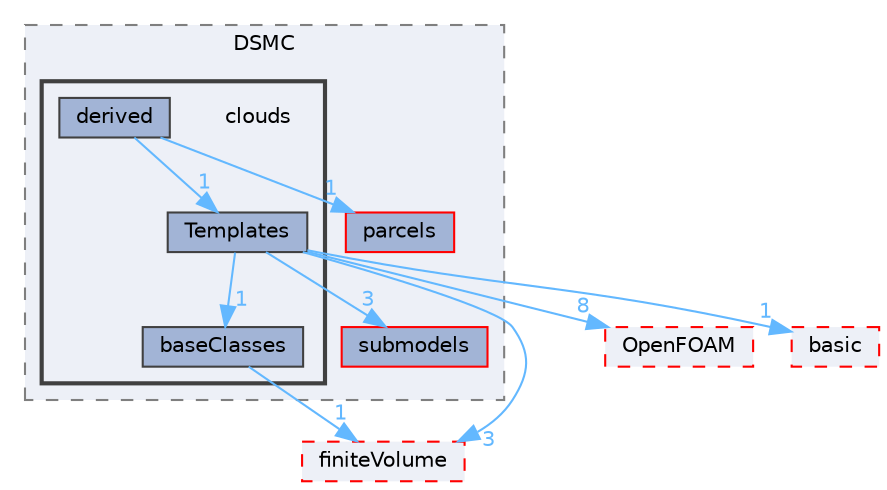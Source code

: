 digraph "src/lagrangian/DSMC/clouds"
{
 // LATEX_PDF_SIZE
  bgcolor="transparent";
  edge [fontname=Helvetica,fontsize=10,labelfontname=Helvetica,labelfontsize=10];
  node [fontname=Helvetica,fontsize=10,shape=box,height=0.2,width=0.4];
  compound=true
  subgraph clusterdir_0edaa91cbfb55b9d84a014d50382efcb {
    graph [ bgcolor="#edf0f7", pencolor="grey50", label="DSMC", fontname=Helvetica,fontsize=10 style="filled,dashed", URL="dir_0edaa91cbfb55b9d84a014d50382efcb.html",tooltip=""]
  dir_d20ce37f40ae4228b7a50453b523c7b7 [label="parcels", fillcolor="#a2b4d6", color="red", style="filled", URL="dir_d20ce37f40ae4228b7a50453b523c7b7.html",tooltip=""];
  dir_aa5533d18bfe518db8350fc74caf402d [label="submodels", fillcolor="#a2b4d6", color="red", style="filled", URL="dir_aa5533d18bfe518db8350fc74caf402d.html",tooltip=""];
  subgraph clusterdir_de5f31afe365503963d19e52cad41751 {
    graph [ bgcolor="#edf0f7", pencolor="grey25", label="", fontname=Helvetica,fontsize=10 style="filled,bold", URL="dir_de5f31afe365503963d19e52cad41751.html",tooltip=""]
    dir_de5f31afe365503963d19e52cad41751 [shape=plaintext, label="clouds"];
  dir_eda39c592276cda9226745254e8d6ab1 [label="baseClasses", fillcolor="#a2b4d6", color="grey25", style="filled", URL="dir_eda39c592276cda9226745254e8d6ab1.html",tooltip=""];
  dir_47aa50abad608b46d0c261972e8e805e [label="derived", fillcolor="#a2b4d6", color="grey25", style="filled", URL="dir_47aa50abad608b46d0c261972e8e805e.html",tooltip=""];
  dir_bf0dcb725d0b7b3f046929ad2f3e6af1 [label="Templates", fillcolor="#a2b4d6", color="grey25", style="filled", URL="dir_bf0dcb725d0b7b3f046929ad2f3e6af1.html",tooltip=""];
  }
  }
  dir_9bd15774b555cf7259a6fa18f99fe99b [label="finiteVolume", fillcolor="#edf0f7", color="red", style="filled,dashed", URL="dir_9bd15774b555cf7259a6fa18f99fe99b.html",tooltip=""];
  dir_c5473ff19b20e6ec4dfe5c310b3778a8 [label="OpenFOAM", fillcolor="#edf0f7", color="red", style="filled,dashed", URL="dir_c5473ff19b20e6ec4dfe5c310b3778a8.html",tooltip=""];
  dir_584e0ab0901b4327f36f4285cac7f2f8 [label="basic", fillcolor="#edf0f7", color="red", style="filled,dashed", URL="dir_584e0ab0901b4327f36f4285cac7f2f8.html",tooltip=""];
  dir_eda39c592276cda9226745254e8d6ab1->dir_9bd15774b555cf7259a6fa18f99fe99b [headlabel="1", labeldistance=1.5 headhref="dir_000199_001387.html" href="dir_000199_001387.html" color="steelblue1" fontcolor="steelblue1"];
  dir_47aa50abad608b46d0c261972e8e805e->dir_bf0dcb725d0b7b3f046929ad2f3e6af1 [headlabel="1", labeldistance=1.5 headhref="dir_000858_003973.html" href="dir_000858_003973.html" color="steelblue1" fontcolor="steelblue1"];
  dir_47aa50abad608b46d0c261972e8e805e->dir_d20ce37f40ae4228b7a50453b523c7b7 [headlabel="1", labeldistance=1.5 headhref="dir_000858_002784.html" href="dir_000858_002784.html" color="steelblue1" fontcolor="steelblue1"];
  dir_bf0dcb725d0b7b3f046929ad2f3e6af1->dir_584e0ab0901b4327f36f4285cac7f2f8 [headlabel="1", labeldistance=1.5 headhref="dir_003973_000211.html" href="dir_003973_000211.html" color="steelblue1" fontcolor="steelblue1"];
  dir_bf0dcb725d0b7b3f046929ad2f3e6af1->dir_9bd15774b555cf7259a6fa18f99fe99b [headlabel="3", labeldistance=1.5 headhref="dir_003973_001387.html" href="dir_003973_001387.html" color="steelblue1" fontcolor="steelblue1"];
  dir_bf0dcb725d0b7b3f046929ad2f3e6af1->dir_aa5533d18bfe518db8350fc74caf402d [headlabel="3", labeldistance=1.5 headhref="dir_003973_003800.html" href="dir_003973_003800.html" color="steelblue1" fontcolor="steelblue1"];
  dir_bf0dcb725d0b7b3f046929ad2f3e6af1->dir_c5473ff19b20e6ec4dfe5c310b3778a8 [headlabel="8", labeldistance=1.5 headhref="dir_003973_002695.html" href="dir_003973_002695.html" color="steelblue1" fontcolor="steelblue1"];
  dir_bf0dcb725d0b7b3f046929ad2f3e6af1->dir_eda39c592276cda9226745254e8d6ab1 [headlabel="1", labeldistance=1.5 headhref="dir_003973_000199.html" href="dir_003973_000199.html" color="steelblue1" fontcolor="steelblue1"];
}
